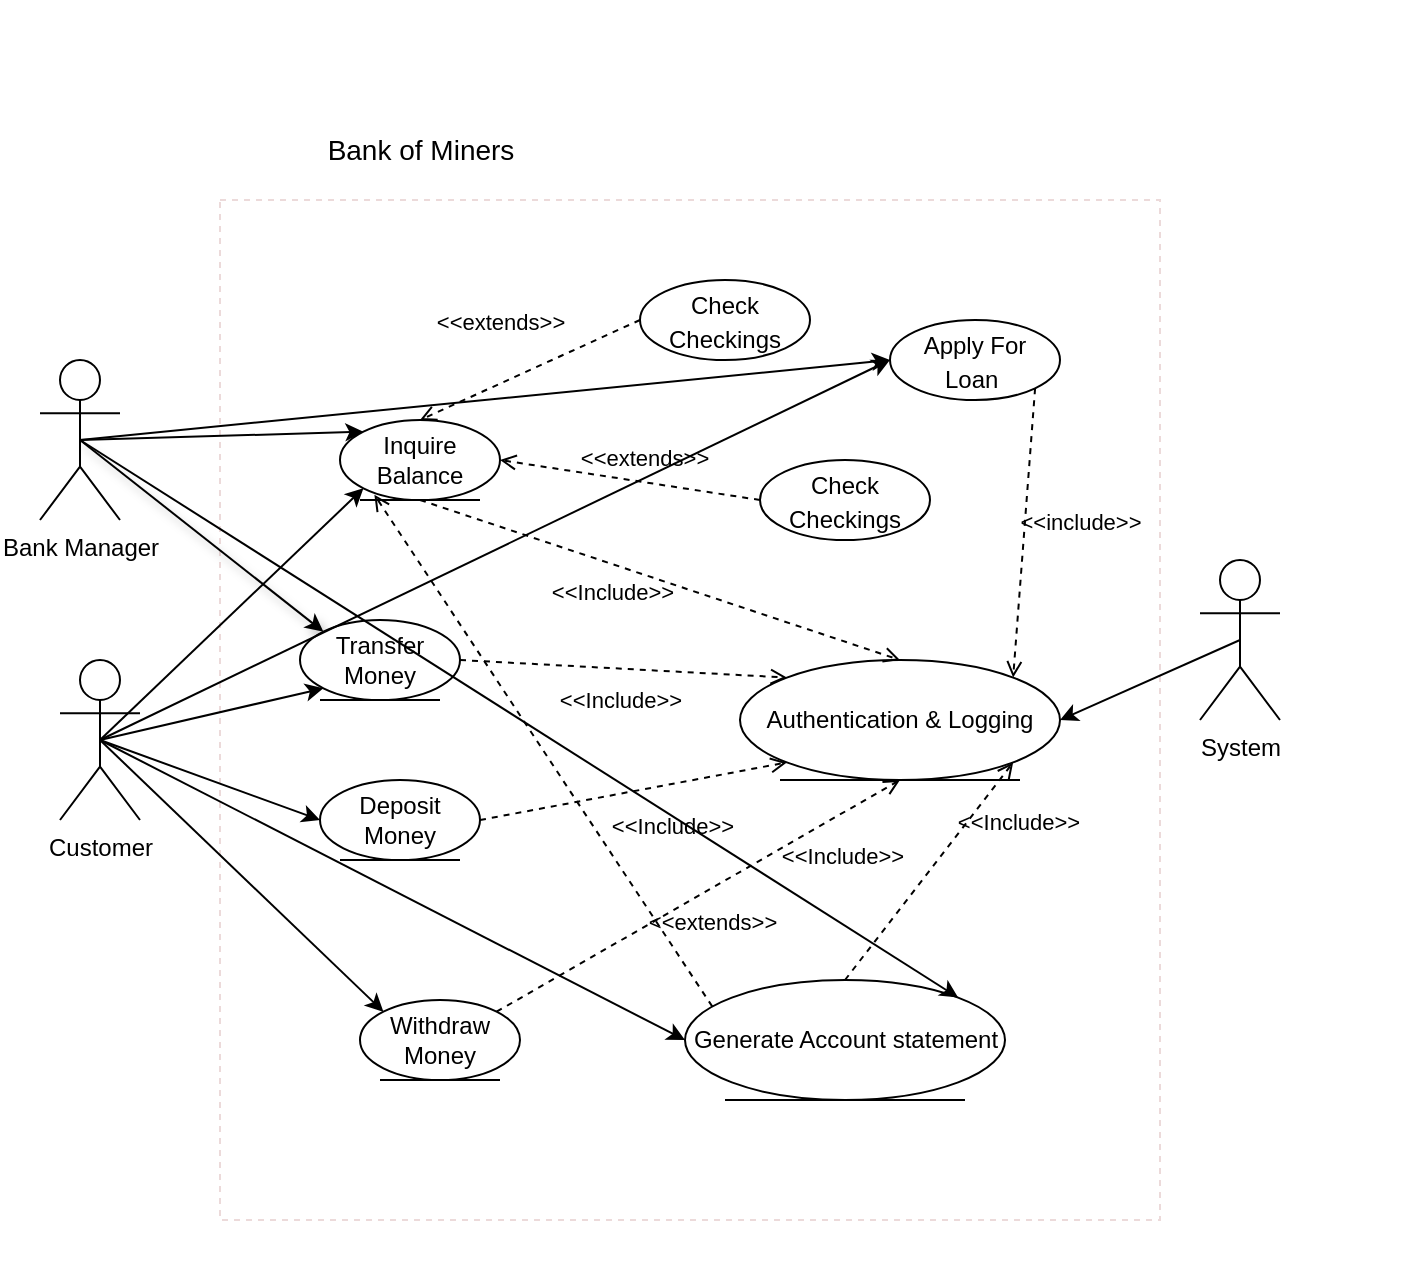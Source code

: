 <mxfile>
    <diagram id="kZj5woIK-zTp7_ELGvFs" name="Page-1">
        <mxGraphModel dx="448" dy="373" grid="1" gridSize="10" guides="1" tooltips="1" connect="1" arrows="1" fold="1" page="1" pageScale="1" pageWidth="850" pageHeight="1100" background="none" math="0" shadow="0">
            <root>
                <mxCell id="0"/>
                <mxCell id="1" parent="0"/>
                <mxCell id="38" value="" style="whiteSpace=wrap;html=1;glass=0;rounded=0;strokeColor=none;labelBackgroundColor=none;" parent="1" vertex="1">
                    <mxGeometry x="20" y="120" width="700" height="630" as="geometry"/>
                </mxCell>
                <mxCell id="39" value="" style="whiteSpace=wrap;html=1;rounded=0;glass=0;dashed=1;strokeColor=#ecdada;" parent="1" vertex="1">
                    <mxGeometry x="130" y="220" width="470" height="510" as="geometry"/>
                </mxCell>
                <mxCell id="17" style="edgeStyle=none;html=1;exitX=0.5;exitY=0.5;exitDx=0;exitDy=0;exitPerimeter=0;entryX=0;entryY=0.5;entryDx=0;entryDy=0;" parent="1" source="6" target="20" edge="1">
                    <mxGeometry relative="1" as="geometry"/>
                </mxCell>
                <mxCell id="6" value="Customer" style="shape=umlActor;verticalLabelPosition=bottom;verticalAlign=top;html=1;" parent="1" vertex="1">
                    <mxGeometry x="50" y="450" width="40" height="80" as="geometry"/>
                </mxCell>
                <mxCell id="67" style="edgeStyle=none;html=1;exitX=0.5;exitY=0.5;exitDx=0;exitDy=0;exitPerimeter=0;entryX=0;entryY=0;entryDx=0;entryDy=0;shadow=1;fontFamily=Helvetica;fontSize=14;fontColor=default;" parent="1" source="7" target="10" edge="1">
                    <mxGeometry relative="1" as="geometry"/>
                </mxCell>
                <mxCell id="7" value="Bank Manager" style="shape=umlActor;verticalLabelPosition=bottom;verticalAlign=top;html=1;" parent="1" vertex="1">
                    <mxGeometry x="40" y="300" width="40" height="80" as="geometry"/>
                </mxCell>
                <mxCell id="8" value="System" style="shape=umlActor;verticalLabelPosition=bottom;verticalAlign=top;html=1;" parent="1" vertex="1">
                    <mxGeometry x="620" y="400" width="40" height="80" as="geometry"/>
                </mxCell>
                <mxCell id="10" value="Transfer Money" style="ellipse;shape=umlEntity;whiteSpace=wrap;html=1;" parent="1" vertex="1">
                    <mxGeometry x="170" y="430" width="80" height="40" as="geometry"/>
                </mxCell>
                <mxCell id="18" style="edgeStyle=none;html=1;exitX=0.5;exitY=0.5;exitDx=0;exitDy=0;exitPerimeter=0;entryX=0;entryY=0;entryDx=0;entryDy=0;" parent="1" source="7" target="11" edge="1">
                    <mxGeometry relative="1" as="geometry">
                        <mxPoint x="270" y="385" as="targetPoint"/>
                    </mxGeometry>
                </mxCell>
                <mxCell id="11" value="Inquire Balance" style="ellipse;shape=umlEntity;whiteSpace=wrap;html=1;" parent="1" vertex="1">
                    <mxGeometry x="190" y="330" width="80" height="40" as="geometry"/>
                </mxCell>
                <mxCell id="21" style="edgeStyle=none;html=1;exitX=0.5;exitY=0.5;exitDx=0;exitDy=0;entryX=0;entryY=0;entryDx=0;entryDy=0;exitPerimeter=0;" parent="1" source="6" target="19" edge="1">
                    <mxGeometry relative="1" as="geometry"/>
                </mxCell>
                <mxCell id="25" style="edgeStyle=none;html=1;entryX=1;entryY=0.5;entryDx=0;entryDy=0;exitX=0.5;exitY=0.5;exitDx=0;exitDy=0;exitPerimeter=0;" parent="1" source="8" target="13" edge="1">
                    <mxGeometry relative="1" as="geometry">
                        <mxPoint x="600" y="560" as="sourcePoint"/>
                        <mxPoint x="550.0" y="450.0" as="targetPoint"/>
                        <Array as="points"/>
                    </mxGeometry>
                </mxCell>
                <mxCell id="13" value="Authentication &amp;amp; Logging" style="ellipse;shape=umlEntity;whiteSpace=wrap;html=1;" parent="1" vertex="1">
                    <mxGeometry x="390" y="450" width="160" height="60" as="geometry"/>
                </mxCell>
                <mxCell id="19" value="Withdraw Money" style="ellipse;shape=umlEntity;whiteSpace=wrap;html=1;" parent="1" vertex="1">
                    <mxGeometry x="200" y="620" width="80" height="40" as="geometry"/>
                </mxCell>
                <mxCell id="20" value="Deposit Money" style="ellipse;shape=umlEntity;whiteSpace=wrap;html=1;" parent="1" vertex="1">
                    <mxGeometry x="180" y="510" width="80" height="40" as="geometry"/>
                </mxCell>
                <mxCell id="27" style="edgeStyle=none;html=1;exitX=0.5;exitY=0.5;exitDx=0;exitDy=0;exitPerimeter=0;entryX=0;entryY=1;entryDx=0;entryDy=0;" parent="1" source="6" target="11" edge="1">
                    <mxGeometry relative="1" as="geometry">
                        <mxPoint x="425" y="329.5" as="sourcePoint"/>
                        <mxPoint x="180" y="329.5" as="targetPoint"/>
                    </mxGeometry>
                </mxCell>
                <mxCell id="30" style="edgeStyle=none;html=1;exitX=0.5;exitY=0.5;exitDx=0;exitDy=0;entryX=0;entryY=1;entryDx=0;entryDy=0;exitPerimeter=0;" parent="1" source="6" target="10" edge="1">
                    <mxGeometry relative="1" as="geometry">
                        <mxPoint x="260" y="420" as="sourcePoint"/>
                        <mxPoint x="366.716" y="425.858" as="targetPoint"/>
                        <Array as="points"/>
                    </mxGeometry>
                </mxCell>
                <mxCell id="50" value="&lt;font style=&quot;font-size: 14px;&quot;&gt;Bank of Miners&lt;/font&gt;" style="text;html=1;align=center;verticalAlign=middle;resizable=0;points=[];autosize=1.5;strokeColor=none;fillColor=none;" parent="1" vertex="1">
                    <mxGeometry x="180" y="180" width="100" height="30" as="geometry"/>
                </mxCell>
                <mxCell id="55" value="&amp;lt;&amp;lt;Include&amp;gt;&amp;gt;" style="html=1;verticalAlign=bottom;labelBackgroundColor=none;endArrow=open;endFill=0;dashed=1;exitX=1;exitY=0.5;exitDx=0;exitDy=0;entryX=0;entryY=0;entryDx=0;entryDy=0;" parent="1" source="10" target="13" edge="1">
                    <mxGeometry x="-0.003" y="-25" width="160" relative="1" as="geometry">
                        <mxPoint x="270" y="550" as="sourcePoint"/>
                        <mxPoint x="460" y="440" as="targetPoint"/>
                        <mxPoint as="offset"/>
                    </mxGeometry>
                </mxCell>
                <mxCell id="63" value="&amp;lt;&amp;lt;Include&amp;gt;&amp;gt;" style="html=1;verticalAlign=bottom;labelBackgroundColor=none;endArrow=open;endFill=0;dashed=1;exitX=1;exitY=0;exitDx=0;exitDy=0;entryX=0.5;entryY=1;entryDx=0;entryDy=0;" parent="1" source="19" target="13" edge="1">
                    <mxGeometry x="0.581" y="-26" width="160" relative="1" as="geometry">
                        <mxPoint x="210" y="530" as="sourcePoint"/>
                        <mxPoint x="335" y="420.0" as="targetPoint"/>
                        <mxPoint as="offset"/>
                    </mxGeometry>
                </mxCell>
                <mxCell id="64" value="&amp;lt;&amp;lt;Include&amp;gt;&amp;gt;" style="html=1;verticalAlign=bottom;labelBackgroundColor=none;endArrow=open;endFill=0;dashed=1;exitX=1;exitY=0.5;exitDx=0;exitDy=0;entryX=0;entryY=1;entryDx=0;entryDy=0;" parent="1" source="20" target="13" edge="1">
                    <mxGeometry x="0.18" y="-29" width="160" relative="1" as="geometry">
                        <mxPoint x="240" y="410" as="sourcePoint"/>
                        <mxPoint x="365" y="300.0" as="targetPoint"/>
                        <mxPoint as="offset"/>
                    </mxGeometry>
                </mxCell>
                <mxCell id="66" value="&amp;lt;&amp;lt;Include&amp;gt;&amp;gt;" style="html=1;verticalAlign=bottom;labelBackgroundColor=none;endArrow=open;endFill=0;dashed=1;exitX=0.5;exitY=1;exitDx=0;exitDy=0;entryX=0.5;entryY=0;entryDx=0;entryDy=0;" parent="1" source="11" target="13" edge="1">
                    <mxGeometry x="-0.139" y="-23" width="160" relative="1" as="geometry">
                        <mxPoint x="290" y="310" as="sourcePoint"/>
                        <mxPoint x="390" y="500" as="targetPoint"/>
                        <mxPoint y="-1" as="offset"/>
                    </mxGeometry>
                </mxCell>
                <mxCell id="69" value="&lt;font style=&quot;font-size: 12px;&quot;&gt;Check Checkings&lt;/font&gt;" style="ellipse;whiteSpace=wrap;html=1;fontFamily=Helvetica;fontSize=14;fontColor=default;fillColor=none;gradientColor=none;" parent="1" vertex="1">
                    <mxGeometry x="340" y="260" width="85" height="40" as="geometry"/>
                </mxCell>
                <mxCell id="70" value="&lt;font style=&quot;font-size: 12px;&quot;&gt;Check Checkings&lt;/font&gt;" style="ellipse;whiteSpace=wrap;html=1;fontFamily=Helvetica;fontSize=14;fontColor=default;fillColor=none;gradientColor=none;" parent="1" vertex="1">
                    <mxGeometry x="400" y="350" width="85" height="40" as="geometry"/>
                </mxCell>
                <mxCell id="74" value="&amp;lt;&amp;lt;extends&amp;gt;&amp;gt;" style="html=1;verticalAlign=bottom;labelBackgroundColor=none;endArrow=open;endFill=0;dashed=1;exitX=0;exitY=0.5;exitDx=0;exitDy=0;entryX=1;entryY=0.5;entryDx=0;entryDy=0;" parent="1" source="70" target="11" edge="1">
                    <mxGeometry x="-0.102" y="-3" width="160" relative="1" as="geometry">
                        <mxPoint x="210" y="370" as="sourcePoint"/>
                        <mxPoint x="400" y="510" as="targetPoint"/>
                        <mxPoint as="offset"/>
                    </mxGeometry>
                </mxCell>
                <mxCell id="75" value="&amp;lt;&amp;lt;extends&amp;gt;&amp;gt;" style="html=1;verticalAlign=bottom;labelBackgroundColor=none;endArrow=open;endFill=0;dashed=1;entryX=0.5;entryY=0;entryDx=0;entryDy=0;exitX=0;exitY=0.5;exitDx=0;exitDy=0;" parent="1" source="69" target="11" edge="1">
                    <mxGeometry x="0.123" y="-20" width="160" relative="1" as="geometry">
                        <mxPoint x="220" y="380" as="sourcePoint"/>
                        <mxPoint x="410" y="520" as="targetPoint"/>
                        <mxPoint as="offset"/>
                    </mxGeometry>
                </mxCell>
                <mxCell id="76" value="Generate Account statement" style="ellipse;shape=umlEntity;whiteSpace=wrap;html=1;" vertex="1" parent="1">
                    <mxGeometry x="362.5" y="610" width="160" height="60" as="geometry"/>
                </mxCell>
                <mxCell id="77" value="&lt;font style=&quot;font-size: 12px;&quot;&gt;Apply For Loan&amp;nbsp;&lt;/font&gt;" style="ellipse;whiteSpace=wrap;html=1;fontFamily=Helvetica;fontSize=14;fontColor=default;fillColor=none;gradientColor=none;" vertex="1" parent="1">
                    <mxGeometry x="465" y="280" width="85" height="40" as="geometry"/>
                </mxCell>
                <mxCell id="78" style="edgeStyle=none;html=1;entryX=0;entryY=0.5;entryDx=0;entryDy=0;" edge="1" parent="1" target="76">
                    <mxGeometry relative="1" as="geometry">
                        <mxPoint x="70" y="490" as="sourcePoint"/>
                        <mxPoint x="259.996" y="645.858" as="targetPoint"/>
                    </mxGeometry>
                </mxCell>
                <mxCell id="79" style="edgeStyle=none;html=1;entryX=0;entryY=0.5;entryDx=0;entryDy=0;" edge="1" parent="1" target="77">
                    <mxGeometry relative="1" as="geometry">
                        <mxPoint x="70" y="490" as="sourcePoint"/>
                        <mxPoint x="191.716" y="474.142" as="targetPoint"/>
                        <Array as="points"/>
                    </mxGeometry>
                </mxCell>
                <mxCell id="80" style="edgeStyle=none;html=1;entryX=0;entryY=0.5;entryDx=0;entryDy=0;" edge="1" parent="1" target="77">
                    <mxGeometry relative="1" as="geometry">
                        <mxPoint x="211.716" y="345.858" as="targetPoint"/>
                        <mxPoint x="60" y="340" as="sourcePoint"/>
                    </mxGeometry>
                </mxCell>
                <mxCell id="81" style="edgeStyle=none;html=1;entryX=1;entryY=0;entryDx=0;entryDy=0;" edge="1" parent="1" target="76">
                    <mxGeometry relative="1" as="geometry">
                        <mxPoint x="221.716" y="355.858" as="targetPoint"/>
                        <mxPoint x="60" y="340" as="sourcePoint"/>
                    </mxGeometry>
                </mxCell>
                <mxCell id="83" value="&amp;lt;&amp;lt;include&amp;gt;&amp;gt;" style="html=1;verticalAlign=bottom;labelBackgroundColor=none;endArrow=open;endFill=0;dashed=1;exitX=1;exitY=1;exitDx=0;exitDy=0;entryX=1;entryY=0;entryDx=0;entryDy=0;" edge="1" parent="1" source="77" target="13">
                    <mxGeometry x="0.019" y="28" width="160" relative="1" as="geometry">
                        <mxPoint x="535" y="315" as="sourcePoint"/>
                        <mxPoint x="425" y="365" as="targetPoint"/>
                        <mxPoint as="offset"/>
                    </mxGeometry>
                </mxCell>
                <mxCell id="84" value="&amp;lt;&amp;lt;Include&amp;gt;&amp;gt;" style="html=1;verticalAlign=bottom;labelBackgroundColor=none;endArrow=open;endFill=0;dashed=1;exitX=0.5;exitY=0;exitDx=0;exitDy=0;entryX=1;entryY=1;entryDx=0;entryDy=0;" edge="1" parent="1" source="76" target="13">
                    <mxGeometry x="0.581" y="-26" width="160" relative="1" as="geometry">
                        <mxPoint x="425.004" y="635.858" as="sourcePoint"/>
                        <mxPoint x="626.72" y="520" as="targetPoint"/>
                        <mxPoint as="offset"/>
                    </mxGeometry>
                </mxCell>
                <mxCell id="85" value="&amp;lt;&amp;lt;extends&amp;gt;&amp;gt;" style="html=1;verticalAlign=bottom;labelBackgroundColor=none;endArrow=open;endFill=0;dashed=1;exitX=0.085;exitY=0.22;exitDx=0;exitDy=0;exitPerimeter=0;entryX=0.215;entryY=0.934;entryDx=0;entryDy=0;entryPerimeter=0;" edge="1" parent="1" source="76" target="11">
                    <mxGeometry x="-0.819" y="-18" width="160" relative="1" as="geometry">
                        <mxPoint x="380.0" y="600" as="sourcePoint"/>
                        <mxPoint x="250" y="380" as="targetPoint"/>
                        <mxPoint as="offset"/>
                    </mxGeometry>
                </mxCell>
            </root>
        </mxGraphModel>
    </diagram>
</mxfile>